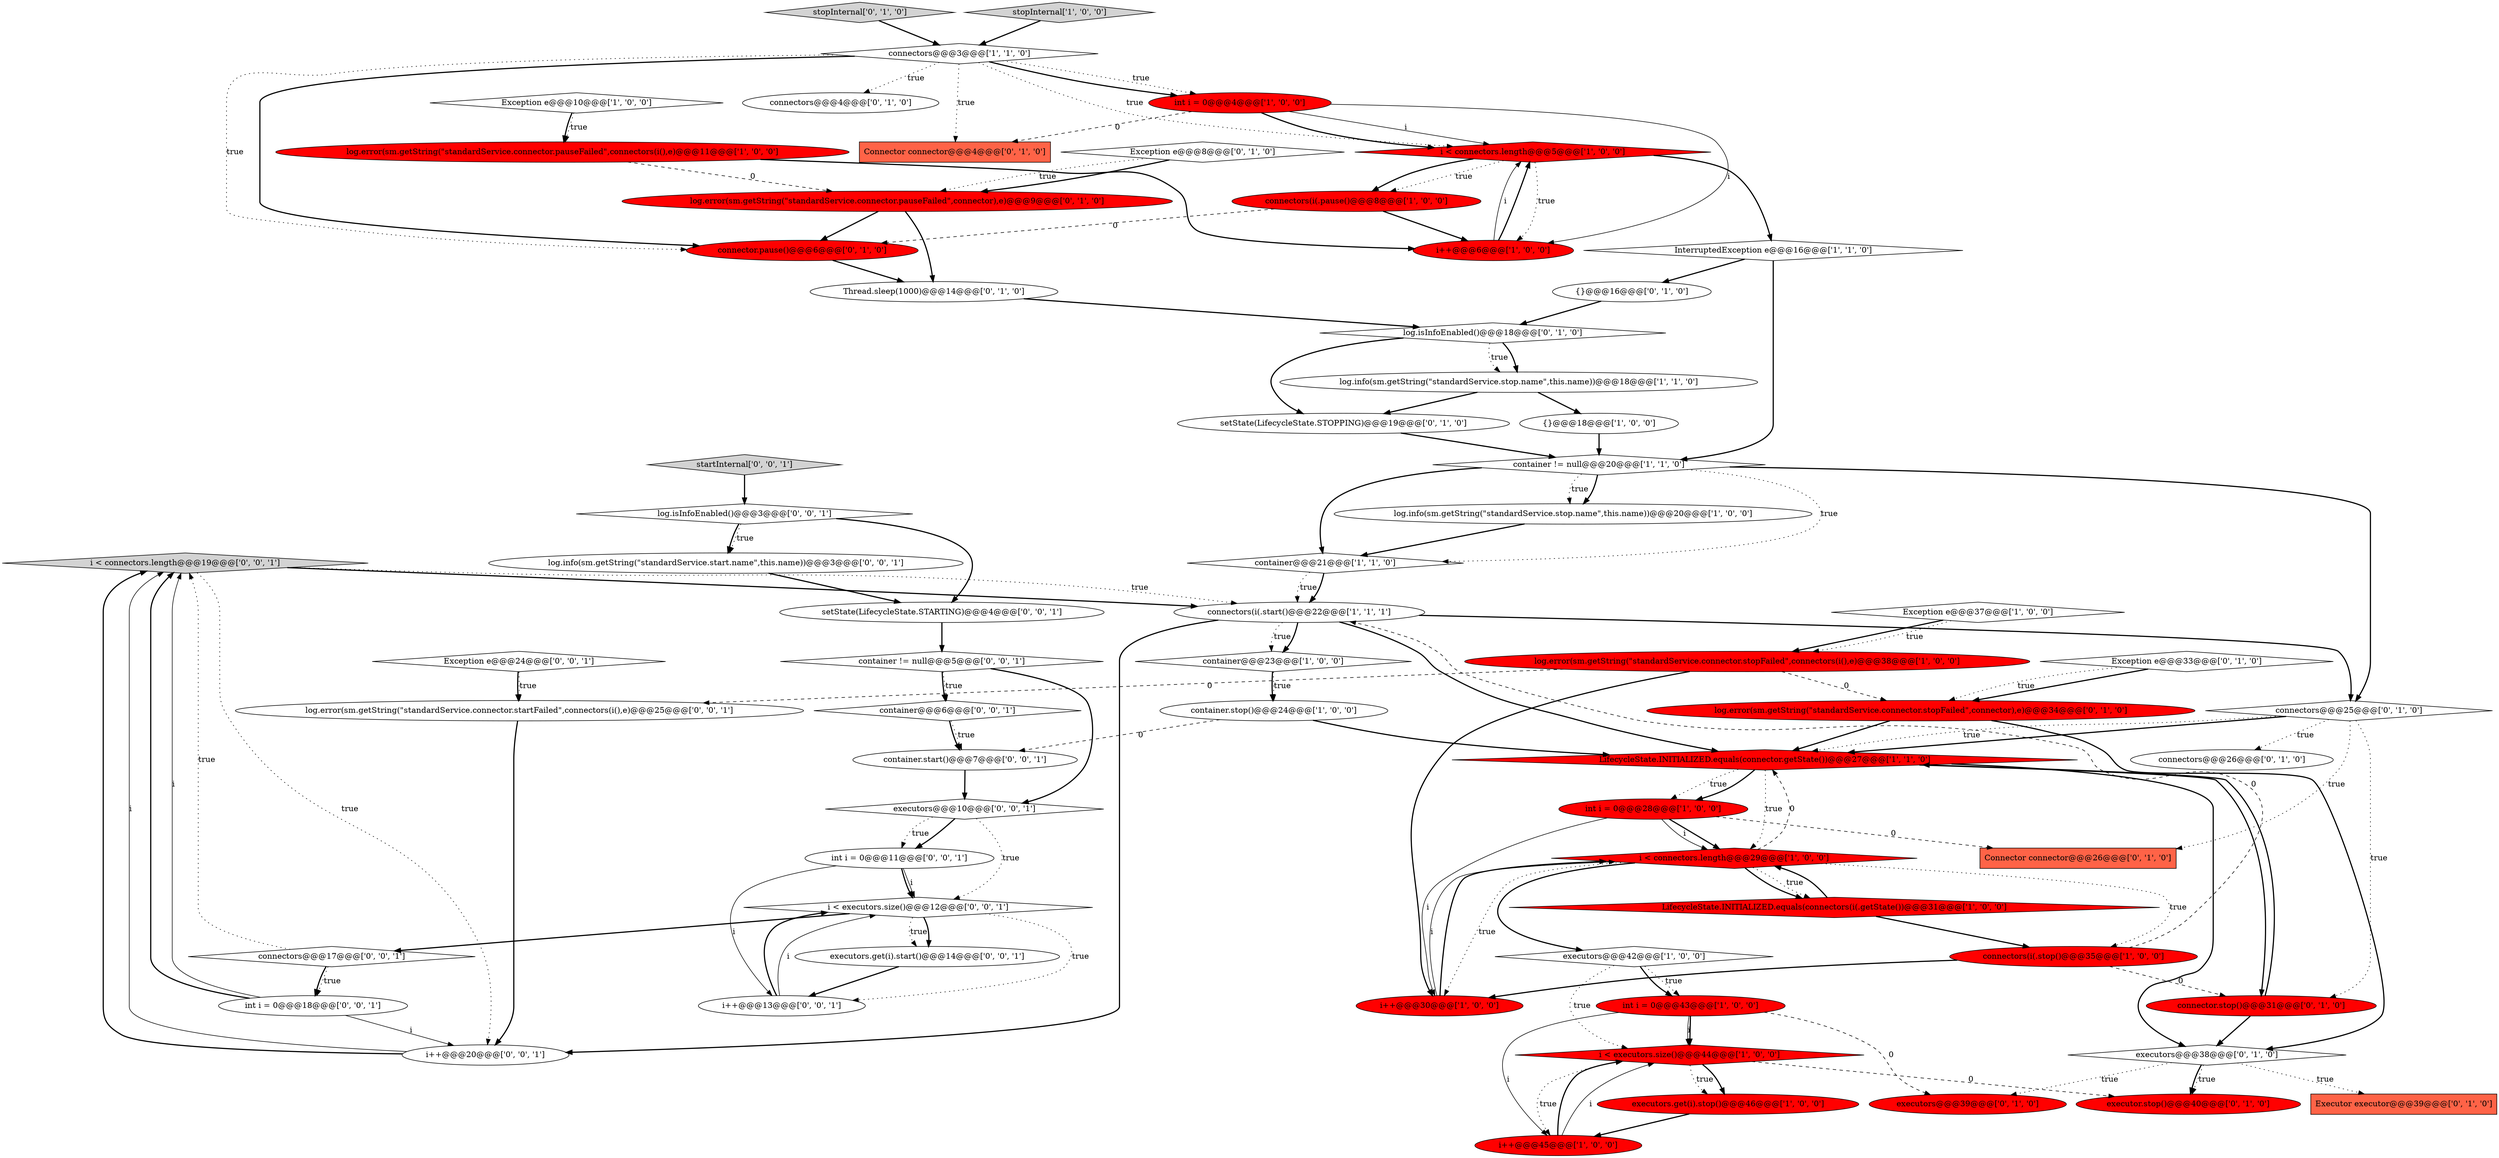 digraph {
67 [style = filled, label = "i < connectors.length@@@19@@@['0', '0', '1']", fillcolor = lightgray, shape = diamond image = "AAA0AAABBB3BBB"];
46 [style = filled, label = "stopInternal['0', '1', '0']", fillcolor = lightgray, shape = diamond image = "AAA0AAABBB2BBB"];
51 [style = filled, label = "container != null@@@5@@@['0', '0', '1']", fillcolor = white, shape = diamond image = "AAA0AAABBB3BBB"];
62 [style = filled, label = "setState(LifecycleState.STARTING)@@@4@@@['0', '0', '1']", fillcolor = white, shape = ellipse image = "AAA0AAABBB3BBB"];
57 [style = filled, label = "container@@@6@@@['0', '0', '1']", fillcolor = white, shape = diamond image = "AAA0AAABBB3BBB"];
42 [style = filled, label = "{}@@@16@@@['0', '1', '0']", fillcolor = white, shape = ellipse image = "AAA0AAABBB2BBB"];
1 [style = filled, label = "i++@@@45@@@['1', '0', '0']", fillcolor = red, shape = ellipse image = "AAA1AAABBB1BBB"];
58 [style = filled, label = "connectors@@@17@@@['0', '0', '1']", fillcolor = white, shape = diamond image = "AAA0AAABBB3BBB"];
16 [style = filled, label = "{}@@@18@@@['1', '0', '0']", fillcolor = white, shape = ellipse image = "AAA0AAABBB1BBB"];
65 [style = filled, label = "int i = 0@@@11@@@['0', '0', '1']", fillcolor = white, shape = ellipse image = "AAA0AAABBB3BBB"];
53 [style = filled, label = "i < executors.size()@@@12@@@['0', '0', '1']", fillcolor = white, shape = diamond image = "AAA0AAABBB3BBB"];
56 [style = filled, label = "log.error(sm.getString(\"standardService.connector.startFailed\",connectors(i(),e)@@@25@@@['0', '0', '1']", fillcolor = white, shape = ellipse image = "AAA0AAABBB3BBB"];
38 [style = filled, label = "log.error(sm.getString(\"standardService.connector.pauseFailed\",connector),e)@@@9@@@['0', '1', '0']", fillcolor = red, shape = ellipse image = "AAA1AAABBB2BBB"];
5 [style = filled, label = "i < executors.size()@@@44@@@['1', '0', '0']", fillcolor = red, shape = diamond image = "AAA1AAABBB1BBB"];
0 [style = filled, label = "Exception e@@@37@@@['1', '0', '0']", fillcolor = white, shape = diamond image = "AAA0AAABBB1BBB"];
13 [style = filled, label = "InterruptedException e@@@16@@@['1', '1', '0']", fillcolor = white, shape = diamond image = "AAA0AAABBB1BBB"];
14 [style = filled, label = "executors@@@42@@@['1', '0', '0']", fillcolor = white, shape = diamond image = "AAA0AAABBB1BBB"];
23 [style = filled, label = "i++@@@6@@@['1', '0', '0']", fillcolor = red, shape = ellipse image = "AAA1AAABBB1BBB"];
27 [style = filled, label = "i < connectors.length@@@29@@@['1', '0', '0']", fillcolor = red, shape = diamond image = "AAA1AAABBB1BBB"];
30 [style = filled, label = "connectors@@@26@@@['0', '1', '0']", fillcolor = white, shape = ellipse image = "AAA0AAABBB2BBB"];
19 [style = filled, label = "log.info(sm.getString(\"standardService.stop.name\",this.name))@@@18@@@['1', '1', '0']", fillcolor = white, shape = ellipse image = "AAA0AAABBB1BBB"];
48 [style = filled, label = "connector.pause()@@@6@@@['0', '1', '0']", fillcolor = red, shape = ellipse image = "AAA1AAABBB2BBB"];
9 [style = filled, label = "i < connectors.length@@@5@@@['1', '0', '0']", fillcolor = red, shape = diamond image = "AAA1AAABBB1BBB"];
31 [style = filled, label = "connectors@@@4@@@['0', '1', '0']", fillcolor = white, shape = ellipse image = "AAA0AAABBB2BBB"];
37 [style = filled, label = "Exception e@@@33@@@['0', '1', '0']", fillcolor = white, shape = diamond image = "AAA0AAABBB2BBB"];
11 [style = filled, label = "int i = 0@@@43@@@['1', '0', '0']", fillcolor = red, shape = ellipse image = "AAA1AAABBB1BBB"];
39 [style = filled, label = "setState(LifecycleState.STOPPING)@@@19@@@['0', '1', '0']", fillcolor = white, shape = ellipse image = "AAA0AAABBB2BBB"];
50 [style = filled, label = "executors.get(i).start()@@@14@@@['0', '0', '1']", fillcolor = white, shape = ellipse image = "AAA0AAABBB3BBB"];
8 [style = filled, label = "i++@@@30@@@['1', '0', '0']", fillcolor = red, shape = ellipse image = "AAA1AAABBB1BBB"];
43 [style = filled, label = "log.isInfoEnabled()@@@18@@@['0', '1', '0']", fillcolor = white, shape = diamond image = "AAA0AAABBB2BBB"];
64 [style = filled, label = "container.start()@@@7@@@['0', '0', '1']", fillcolor = white, shape = ellipse image = "AAA0AAABBB3BBB"];
35 [style = filled, label = "Thread.sleep(1000)@@@14@@@['0', '1', '0']", fillcolor = white, shape = ellipse image = "AAA0AAABBB2BBB"];
22 [style = filled, label = "stopInternal['1', '0', '0']", fillcolor = lightgray, shape = diamond image = "AAA0AAABBB1BBB"];
47 [style = filled, label = "connectors@@@25@@@['0', '1', '0']", fillcolor = white, shape = diamond image = "AAA0AAABBB2BBB"];
29 [style = filled, label = "connectors(i(.start()@@@22@@@['1', '1', '1']", fillcolor = white, shape = ellipse image = "AAA0AAABBB1BBB"];
28 [style = filled, label = "log.error(sm.getString(\"standardService.connector.pauseFailed\",connectors(i(),e)@@@11@@@['1', '0', '0']", fillcolor = red, shape = ellipse image = "AAA1AAABBB1BBB"];
41 [style = filled, label = "executor.stop()@@@40@@@['0', '1', '0']", fillcolor = red, shape = ellipse image = "AAA1AAABBB2BBB"];
26 [style = filled, label = "connectors@@@3@@@['1', '1', '0']", fillcolor = white, shape = diamond image = "AAA0AAABBB1BBB"];
25 [style = filled, label = "container@@@21@@@['1', '1', '0']", fillcolor = white, shape = diamond image = "AAA0AAABBB1BBB"];
34 [style = filled, label = "Connector connector@@@26@@@['0', '1', '0']", fillcolor = tomato, shape = box image = "AAA1AAABBB2BBB"];
17 [style = filled, label = "LifecycleState.INITIALIZED.equals(connector.getState())@@@27@@@['1', '1', '0']", fillcolor = red, shape = diamond image = "AAA1AAABBB1BBB"];
24 [style = filled, label = "container != null@@@20@@@['1', '1', '0']", fillcolor = white, shape = diamond image = "AAA0AAABBB1BBB"];
52 [style = filled, label = "log.info(sm.getString(\"standardService.start.name\",this.name))@@@3@@@['0', '0', '1']", fillcolor = white, shape = ellipse image = "AAA0AAABBB3BBB"];
54 [style = filled, label = "i++@@@20@@@['0', '0', '1']", fillcolor = white, shape = ellipse image = "AAA0AAABBB3BBB"];
66 [style = filled, label = "executors@@@10@@@['0', '0', '1']", fillcolor = white, shape = diamond image = "AAA0AAABBB3BBB"];
55 [style = filled, label = "Exception e@@@24@@@['0', '0', '1']", fillcolor = white, shape = diamond image = "AAA0AAABBB3BBB"];
6 [style = filled, label = "int i = 0@@@28@@@['1', '0', '0']", fillcolor = red, shape = ellipse image = "AAA1AAABBB1BBB"];
10 [style = filled, label = "connectors(i(.pause()@@@8@@@['1', '0', '0']", fillcolor = red, shape = ellipse image = "AAA1AAABBB1BBB"];
12 [style = filled, label = "LifecycleState.INITIALIZED.equals(connectors(i(.getState())@@@31@@@['1', '0', '0']", fillcolor = red, shape = diamond image = "AAA1AAABBB1BBB"];
3 [style = filled, label = "connectors(i(.stop()@@@35@@@['1', '0', '0']", fillcolor = red, shape = ellipse image = "AAA1AAABBB1BBB"];
61 [style = filled, label = "int i = 0@@@18@@@['0', '0', '1']", fillcolor = white, shape = ellipse image = "AAA0AAABBB3BBB"];
36 [style = filled, label = "executors@@@38@@@['0', '1', '0']", fillcolor = white, shape = diamond image = "AAA0AAABBB2BBB"];
40 [style = filled, label = "connector.stop()@@@31@@@['0', '1', '0']", fillcolor = red, shape = ellipse image = "AAA1AAABBB2BBB"];
45 [style = filled, label = "executors@@@39@@@['0', '1', '0']", fillcolor = red, shape = ellipse image = "AAA1AAABBB2BBB"];
18 [style = filled, label = "log.info(sm.getString(\"standardService.stop.name\",this.name))@@@20@@@['1', '0', '0']", fillcolor = white, shape = ellipse image = "AAA0AAABBB1BBB"];
63 [style = filled, label = "log.isInfoEnabled()@@@3@@@['0', '0', '1']", fillcolor = white, shape = diamond image = "AAA0AAABBB3BBB"];
2 [style = filled, label = "Exception e@@@10@@@['1', '0', '0']", fillcolor = white, shape = diamond image = "AAA0AAABBB1BBB"];
60 [style = filled, label = "i++@@@13@@@['0', '0', '1']", fillcolor = white, shape = ellipse image = "AAA0AAABBB3BBB"];
59 [style = filled, label = "startInternal['0', '0', '1']", fillcolor = lightgray, shape = diamond image = "AAA0AAABBB3BBB"];
20 [style = filled, label = "log.error(sm.getString(\"standardService.connector.stopFailed\",connectors(i(),e)@@@38@@@['1', '0', '0']", fillcolor = red, shape = ellipse image = "AAA1AAABBB1BBB"];
32 [style = filled, label = "Executor executor@@@39@@@['0', '1', '0']", fillcolor = tomato, shape = box image = "AAA0AAABBB2BBB"];
33 [style = filled, label = "Connector connector@@@4@@@['0', '1', '0']", fillcolor = tomato, shape = box image = "AAA1AAABBB2BBB"];
15 [style = filled, label = "container.stop()@@@24@@@['1', '0', '0']", fillcolor = white, shape = ellipse image = "AAA0AAABBB1BBB"];
4 [style = filled, label = "int i = 0@@@4@@@['1', '0', '0']", fillcolor = red, shape = ellipse image = "AAA1AAABBB1BBB"];
7 [style = filled, label = "executors.get(i).stop()@@@46@@@['1', '0', '0']", fillcolor = red, shape = ellipse image = "AAA1AAABBB1BBB"];
21 [style = filled, label = "container@@@23@@@['1', '0', '0']", fillcolor = white, shape = diamond image = "AAA0AAABBB1BBB"];
49 [style = filled, label = "log.error(sm.getString(\"standardService.connector.stopFailed\",connector),e)@@@34@@@['0', '1', '0']", fillcolor = red, shape = ellipse image = "AAA1AAABBB2BBB"];
44 [style = filled, label = "Exception e@@@8@@@['0', '1', '0']", fillcolor = white, shape = diamond image = "AAA0AAABBB2BBB"];
1->5 [style = bold, label=""];
3->40 [style = dashed, label="0"];
21->15 [style = dotted, label="true"];
37->49 [style = bold, label=""];
24->25 [style = dotted, label="true"];
17->6 [style = dotted, label="true"];
20->56 [style = dashed, label="0"];
47->17 [style = dotted, label="true"];
61->67 [style = solid, label="i"];
21->15 [style = bold, label=""];
5->1 [style = dotted, label="true"];
1->5 [style = solid, label="i"];
11->1 [style = solid, label="i"];
47->34 [style = dotted, label="true"];
60->53 [style = bold, label=""];
53->58 [style = bold, label=""];
39->24 [style = bold, label=""];
48->35 [style = bold, label=""];
6->34 [style = dashed, label="0"];
9->10 [style = bold, label=""];
25->29 [style = dotted, label="true"];
25->29 [style = bold, label=""];
35->43 [style = bold, label=""];
4->33 [style = dashed, label="0"];
67->29 [style = dotted, label="true"];
56->54 [style = bold, label=""];
43->19 [style = bold, label=""];
17->36 [style = bold, label=""];
23->9 [style = solid, label="i"];
15->17 [style = bold, label=""];
67->29 [style = bold, label=""];
27->17 [style = dashed, label="0"];
14->11 [style = dotted, label="true"];
26->4 [style = dotted, label="true"];
53->60 [style = dotted, label="true"];
8->27 [style = bold, label=""];
14->11 [style = bold, label=""];
2->28 [style = bold, label=""];
5->41 [style = dashed, label="0"];
17->27 [style = dotted, label="true"];
49->36 [style = bold, label=""];
29->47 [style = bold, label=""];
7->1 [style = bold, label=""];
27->12 [style = bold, label=""];
36->41 [style = bold, label=""];
19->39 [style = bold, label=""];
8->27 [style = solid, label="i"];
27->8 [style = dotted, label="true"];
37->49 [style = dotted, label="true"];
26->9 [style = dotted, label="true"];
11->5 [style = solid, label="i"];
2->28 [style = dotted, label="true"];
63->52 [style = dotted, label="true"];
26->4 [style = bold, label=""];
24->18 [style = bold, label=""];
24->47 [style = bold, label=""];
44->38 [style = bold, label=""];
36->45 [style = dotted, label="true"];
20->8 [style = bold, label=""];
20->49 [style = dashed, label="0"];
63->62 [style = bold, label=""];
4->23 [style = solid, label="i"];
5->7 [style = dotted, label="true"];
44->38 [style = dotted, label="true"];
59->63 [style = bold, label=""];
40->17 [style = bold, label=""];
64->66 [style = bold, label=""];
18->25 [style = bold, label=""];
5->7 [style = bold, label=""];
29->21 [style = dotted, label="true"];
0->20 [style = bold, label=""];
49->17 [style = bold, label=""];
52->62 [style = bold, label=""];
65->53 [style = bold, label=""];
38->35 [style = bold, label=""];
26->48 [style = bold, label=""];
9->10 [style = dotted, label="true"];
24->18 [style = dotted, label="true"];
66->65 [style = bold, label=""];
55->56 [style = dotted, label="true"];
4->9 [style = bold, label=""];
22->26 [style = bold, label=""];
4->9 [style = solid, label="i"];
58->61 [style = bold, label=""];
11->45 [style = dashed, label="0"];
29->17 [style = bold, label=""];
26->33 [style = dotted, label="true"];
13->24 [style = bold, label=""];
13->42 [style = bold, label=""];
27->14 [style = bold, label=""];
62->51 [style = bold, label=""];
17->6 [style = bold, label=""];
61->54 [style = solid, label="i"];
16->24 [style = bold, label=""];
65->53 [style = solid, label="i"];
17->40 [style = bold, label=""];
65->60 [style = solid, label="i"];
53->50 [style = dotted, label="true"];
36->32 [style = dotted, label="true"];
38->48 [style = bold, label=""];
29->54 [style = bold, label=""];
29->21 [style = bold, label=""];
19->16 [style = bold, label=""];
53->50 [style = bold, label=""];
6->27 [style = bold, label=""];
26->31 [style = dotted, label="true"];
11->5 [style = bold, label=""];
14->5 [style = dotted, label="true"];
50->60 [style = bold, label=""];
54->67 [style = bold, label=""];
40->36 [style = bold, label=""];
54->67 [style = solid, label="i"];
9->23 [style = dotted, label="true"];
10->23 [style = bold, label=""];
28->23 [style = bold, label=""];
24->25 [style = bold, label=""];
3->8 [style = bold, label=""];
63->52 [style = bold, label=""];
66->53 [style = dotted, label="true"];
12->3 [style = bold, label=""];
51->57 [style = bold, label=""];
58->61 [style = dotted, label="true"];
43->39 [style = bold, label=""];
12->27 [style = bold, label=""];
28->38 [style = dashed, label="0"];
61->67 [style = bold, label=""];
36->41 [style = dotted, label="true"];
3->29 [style = dashed, label="0"];
60->53 [style = solid, label="i"];
42->43 [style = bold, label=""];
57->64 [style = bold, label=""];
26->48 [style = dotted, label="true"];
0->20 [style = dotted, label="true"];
27->12 [style = dotted, label="true"];
6->8 [style = solid, label="i"];
57->64 [style = dotted, label="true"];
55->56 [style = bold, label=""];
27->3 [style = dotted, label="true"];
47->30 [style = dotted, label="true"];
46->26 [style = bold, label=""];
6->27 [style = solid, label="i"];
15->64 [style = dashed, label="0"];
47->40 [style = dotted, label="true"];
10->48 [style = dashed, label="0"];
66->65 [style = dotted, label="true"];
47->17 [style = bold, label=""];
43->19 [style = dotted, label="true"];
51->57 [style = dotted, label="true"];
23->9 [style = bold, label=""];
67->54 [style = dotted, label="true"];
51->66 [style = bold, label=""];
9->13 [style = bold, label=""];
58->67 [style = dotted, label="true"];
}
